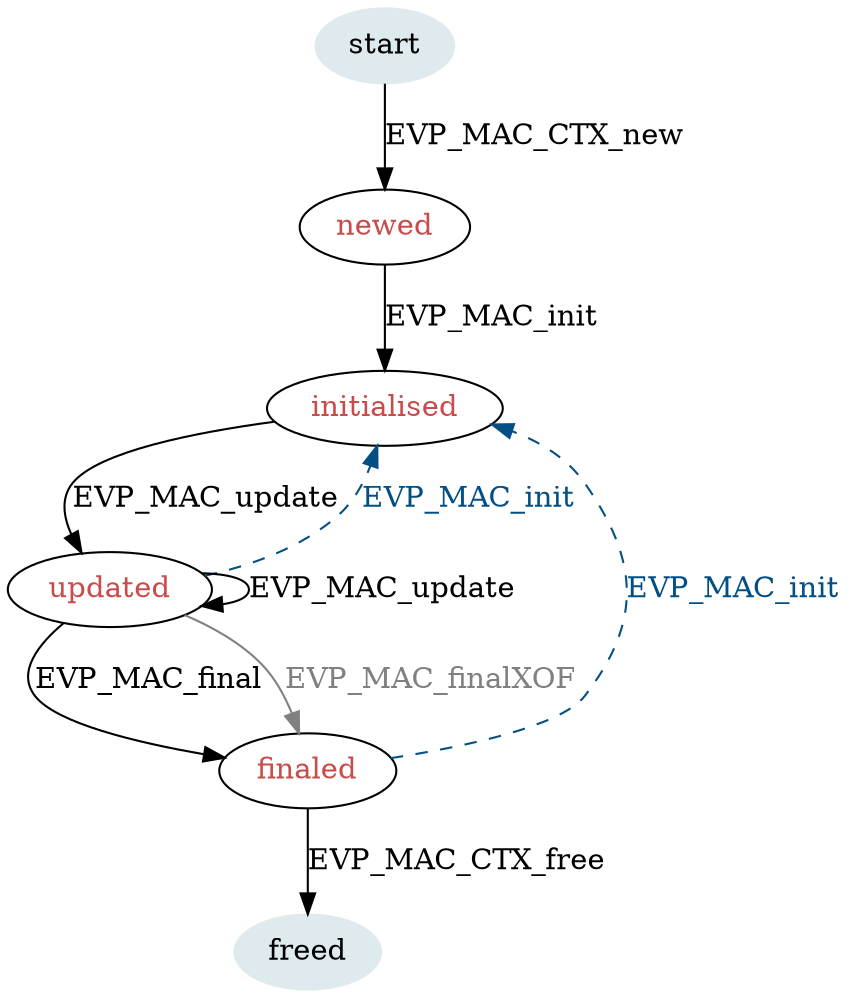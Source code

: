digraph mac {
    begin [label=start, color="#deeaee", style="filled"];
    newed [fontcolor="#c94c4c", style="solid"];
    initialised [fontcolor="#c94c4c"];
    updated [fontcolor="#c94c4c"];
    finaled [fontcolor="#c94c4c"];
    end [label=freed, color="#deeaee", style="filled"];

    begin -> newed [label="EVP_MAC_CTX_new"];
    newed -> initialised [label="EVP_MAC_init"];
    initialised -> updated [label="EVP_MAC_update"];
    updated -> updated [label="EVP_MAC_update"];
    updated -> finaled [label="EVP_MAC_final"];
    updated -> finaled [label="EVP_MAC_finalXOF",
                        fontcolor="#808080", color="#808080"];
    /* Once this works it should go back in:
    finaled -> finaled [label="EVP_MAC_final_XOF",
                        fontcolor="#808080", color="#808080"];
    */
    finaled -> end [label="EVP_MAC_CTX_free"];
    updated -> initialised [label="EVP_MAC_init", style=dashed,
                            color="#034f84", fontcolor="#034f84"];
    finaled -> initialised [label="EVP_MAC_init", style=dashed,
                            color="#034f84", fontcolor="#034f84"];
}
 
